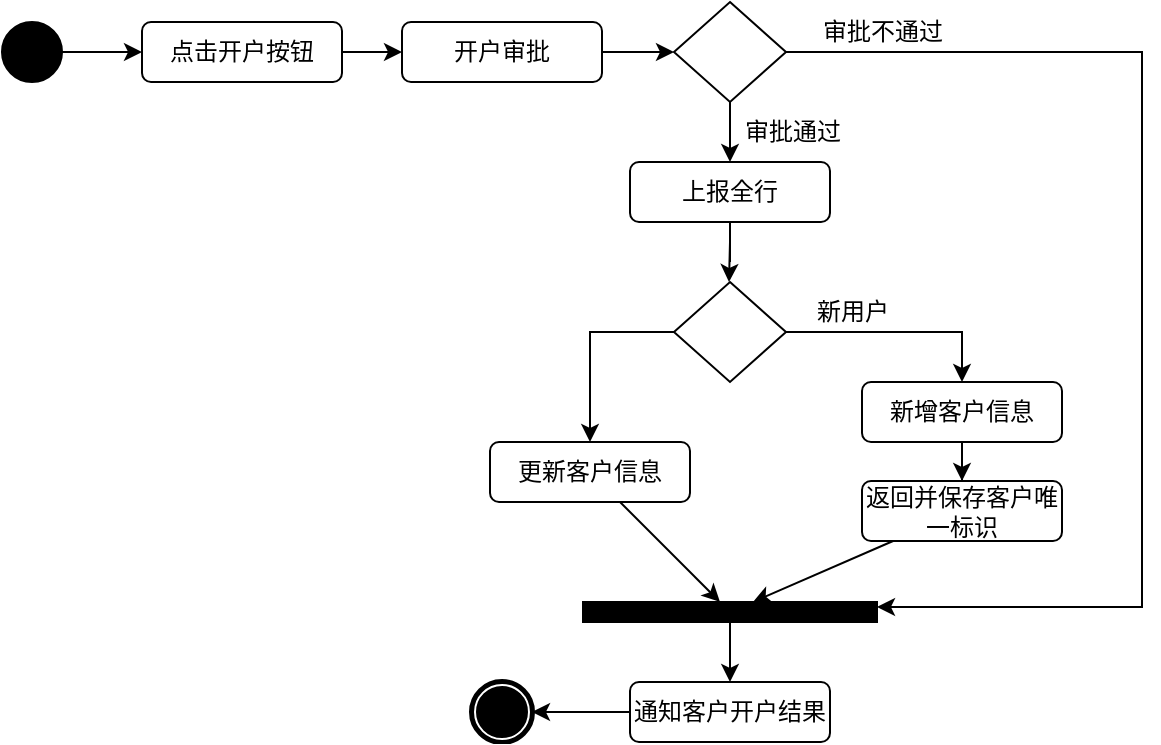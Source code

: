 <mxfile version="22.1.3" type="github">
  <diagram name="第 1 页" id="KpwH38NJhL-2iP__na4u">
    <mxGraphModel dx="1173" dy="772" grid="1" gridSize="10" guides="1" tooltips="1" connect="1" arrows="1" fold="1" page="1" pageScale="1" pageWidth="827" pageHeight="1169" math="0" shadow="0">
      <root>
        <mxCell id="0" />
        <mxCell id="1" parent="0" />
        <mxCell id="4NqjiliNqMVZv8EwBXte-3" value="" style="edgeStyle=orthogonalEdgeStyle;rounded=0;orthogonalLoop=1;jettySize=auto;html=1;" parent="1" source="4NqjiliNqMVZv8EwBXte-1" target="4NqjiliNqMVZv8EwBXte-2" edge="1">
          <mxGeometry relative="1" as="geometry" />
        </mxCell>
        <mxCell id="4NqjiliNqMVZv8EwBXte-1" value="" style="ellipse;whiteSpace=wrap;html=1;rounded=0;shadow=0;comic=0;labelBackgroundColor=none;strokeWidth=1;fillColor=#000000;fontFamily=Verdana;fontSize=12;align=center;" parent="1" vertex="1">
          <mxGeometry x="50" y="340" width="30" height="30" as="geometry" />
        </mxCell>
        <mxCell id="4NqjiliNqMVZv8EwBXte-7" value="" style="edgeStyle=orthogonalEdgeStyle;rounded=0;orthogonalLoop=1;jettySize=auto;html=1;" parent="1" source="4NqjiliNqMVZv8EwBXte-2" target="4NqjiliNqMVZv8EwBXte-6" edge="1">
          <mxGeometry relative="1" as="geometry" />
        </mxCell>
        <mxCell id="4NqjiliNqMVZv8EwBXte-2" value="点击开户按钮" style="rounded=1;whiteSpace=wrap;html=1;" parent="1" vertex="1">
          <mxGeometry x="120" y="340" width="100" height="30" as="geometry" />
        </mxCell>
        <mxCell id="4NqjiliNqMVZv8EwBXte-9" value="" style="edgeStyle=orthogonalEdgeStyle;rounded=0;orthogonalLoop=1;jettySize=auto;html=1;" parent="1" source="4NqjiliNqMVZv8EwBXte-6" target="4NqjiliNqMVZv8EwBXte-8" edge="1">
          <mxGeometry relative="1" as="geometry" />
        </mxCell>
        <mxCell id="4NqjiliNqMVZv8EwBXte-6" value="开户审批" style="rounded=1;whiteSpace=wrap;html=1;" parent="1" vertex="1">
          <mxGeometry x="250" y="340" width="100" height="30" as="geometry" />
        </mxCell>
        <mxCell id="4NqjiliNqMVZv8EwBXte-11" value="" style="edgeStyle=orthogonalEdgeStyle;rounded=0;orthogonalLoop=1;jettySize=auto;html=1;" parent="1" source="4NqjiliNqMVZv8EwBXte-8" target="4NqjiliNqMVZv8EwBXte-10" edge="1">
          <mxGeometry relative="1" as="geometry" />
        </mxCell>
        <mxCell id="4NqjiliNqMVZv8EwBXte-24" style="edgeStyle=orthogonalEdgeStyle;rounded=0;orthogonalLoop=1;jettySize=auto;html=1;entryX=1;entryY=0.25;entryDx=0;entryDy=0;" parent="1" source="4NqjiliNqMVZv8EwBXte-8" target="4NqjiliNqMVZv8EwBXte-20" edge="1">
          <mxGeometry relative="1" as="geometry">
            <Array as="points">
              <mxPoint x="620" y="355" />
              <mxPoint x="620" y="633" />
            </Array>
          </mxGeometry>
        </mxCell>
        <mxCell id="4NqjiliNqMVZv8EwBXte-8" value="" style="rhombus;whiteSpace=wrap;html=1;" parent="1" vertex="1">
          <mxGeometry x="386" y="330" width="56" height="50" as="geometry" />
        </mxCell>
        <mxCell id="4NqjiliNqMVZv8EwBXte-13" style="edgeStyle=orthogonalEdgeStyle;rounded=0;orthogonalLoop=1;jettySize=auto;html=1;entryX=0.5;entryY=0;entryDx=0;entryDy=0;" parent="1" source="4NqjiliNqMVZv8EwBXte-10" edge="1">
          <mxGeometry relative="1" as="geometry">
            <mxPoint x="413.5" y="470" as="targetPoint" />
          </mxGeometry>
        </mxCell>
        <mxCell id="4NqjiliNqMVZv8EwBXte-10" value="上报全行" style="rounded=1;whiteSpace=wrap;html=1;" parent="1" vertex="1">
          <mxGeometry x="364" y="410" width="100" height="30" as="geometry" />
        </mxCell>
        <mxCell id="4NqjiliNqMVZv8EwBXte-21" value="" style="rounded=0;orthogonalLoop=1;jettySize=auto;html=1;" parent="1" source="4NqjiliNqMVZv8EwBXte-14" target="4NqjiliNqMVZv8EwBXte-20" edge="1">
          <mxGeometry relative="1" as="geometry" />
        </mxCell>
        <mxCell id="4NqjiliNqMVZv8EwBXte-14" value="更新客户信息" style="rounded=1;whiteSpace=wrap;html=1;" parent="1" vertex="1">
          <mxGeometry x="294" y="550" width="100" height="30" as="geometry" />
        </mxCell>
        <mxCell id="4NqjiliNqMVZv8EwBXte-19" value="" style="edgeStyle=orthogonalEdgeStyle;rounded=0;orthogonalLoop=1;jettySize=auto;html=1;" parent="1" source="4NqjiliNqMVZv8EwBXte-15" target="4NqjiliNqMVZv8EwBXte-18" edge="1">
          <mxGeometry relative="1" as="geometry" />
        </mxCell>
        <mxCell id="4NqjiliNqMVZv8EwBXte-15" value="新增客户信息" style="rounded=1;whiteSpace=wrap;html=1;" parent="1" vertex="1">
          <mxGeometry x="480" y="520" width="100" height="30" as="geometry" />
        </mxCell>
        <mxCell id="4NqjiliNqMVZv8EwBXte-16" value="" style="endArrow=classic;html=1;rounded=0;exitX=0;exitY=0.5;exitDx=0;exitDy=0;entryX=0.5;entryY=0;entryDx=0;entryDy=0;edgeStyle=orthogonalEdgeStyle;" parent="1" source="hAV7CoRoqnjH34TN89Jz-1" target="4NqjiliNqMVZv8EwBXte-14" edge="1">
          <mxGeometry width="50" height="50" relative="1" as="geometry">
            <mxPoint x="376.75" y="480" as="sourcePoint" />
            <mxPoint x="340" y="580" as="targetPoint" />
          </mxGeometry>
        </mxCell>
        <mxCell id="4NqjiliNqMVZv8EwBXte-22" value="" style="rounded=0;orthogonalLoop=1;jettySize=auto;html=1;" parent="1" source="4NqjiliNqMVZv8EwBXte-18" target="4NqjiliNqMVZv8EwBXte-20" edge="1">
          <mxGeometry relative="1" as="geometry" />
        </mxCell>
        <mxCell id="4NqjiliNqMVZv8EwBXte-18" value="返回并保存客户唯一标识" style="rounded=1;whiteSpace=wrap;html=1;" parent="1" vertex="1">
          <mxGeometry x="480" y="569.5" width="100" height="30" as="geometry" />
        </mxCell>
        <mxCell id="4NqjiliNqMVZv8EwBXte-28" value="" style="edgeStyle=orthogonalEdgeStyle;rounded=0;orthogonalLoop=1;jettySize=auto;html=1;" parent="1" source="4NqjiliNqMVZv8EwBXte-20" target="4NqjiliNqMVZv8EwBXte-27" edge="1">
          <mxGeometry relative="1" as="geometry" />
        </mxCell>
        <mxCell id="4NqjiliNqMVZv8EwBXte-20" value="" style="whiteSpace=wrap;html=1;rounded=0;shadow=0;comic=0;labelBackgroundColor=none;strokeWidth=1;fillColor=#000000;fontFamily=Verdana;fontSize=12;align=center;rotation=0;" parent="1" vertex="1">
          <mxGeometry x="340.5" y="630" width="147" height="10" as="geometry" />
        </mxCell>
        <mxCell id="4NqjiliNqMVZv8EwBXte-23" value="审批通过" style="text;html=1;align=center;verticalAlign=middle;resizable=0;points=[];autosize=1;strokeColor=none;fillColor=none;" parent="1" vertex="1">
          <mxGeometry x="410" y="380" width="70" height="30" as="geometry" />
        </mxCell>
        <mxCell id="4NqjiliNqMVZv8EwBXte-25" value="审批不通过" style="text;html=1;align=center;verticalAlign=middle;resizable=0;points=[];autosize=1;strokeColor=none;fillColor=none;" parent="1" vertex="1">
          <mxGeometry x="450" y="330" width="80" height="30" as="geometry" />
        </mxCell>
        <mxCell id="4NqjiliNqMVZv8EwBXte-30" value="" style="edgeStyle=orthogonalEdgeStyle;rounded=0;orthogonalLoop=1;jettySize=auto;html=1;" parent="1" source="4NqjiliNqMVZv8EwBXte-27" target="4NqjiliNqMVZv8EwBXte-29" edge="1">
          <mxGeometry relative="1" as="geometry" />
        </mxCell>
        <mxCell id="4NqjiliNqMVZv8EwBXte-27" value="通知客户开户结果" style="rounded=1;whiteSpace=wrap;html=1;" parent="1" vertex="1">
          <mxGeometry x="364" y="670" width="100" height="30" as="geometry" />
        </mxCell>
        <mxCell id="4NqjiliNqMVZv8EwBXte-29" value="" style="shape=mxgraph.bpmn.shape;html=1;verticalLabelPosition=bottom;labelBackgroundColor=#ffffff;verticalAlign=top;perimeter=ellipsePerimeter;outline=end;symbol=terminate;rounded=0;shadow=0;comic=0;strokeWidth=1;fontFamily=Verdana;fontSize=12;align=center;" parent="1" vertex="1">
          <mxGeometry x="285" y="670" width="30" height="30" as="geometry" />
        </mxCell>
        <mxCell id="hAV7CoRoqnjH34TN89Jz-2" style="edgeStyle=orthogonalEdgeStyle;rounded=0;orthogonalLoop=1;jettySize=auto;html=1;entryX=0.5;entryY=0;entryDx=0;entryDy=0;" edge="1" parent="1" source="hAV7CoRoqnjH34TN89Jz-1" target="4NqjiliNqMVZv8EwBXte-15">
          <mxGeometry relative="1" as="geometry" />
        </mxCell>
        <mxCell id="hAV7CoRoqnjH34TN89Jz-1" value="" style="rhombus;whiteSpace=wrap;html=1;" vertex="1" parent="1">
          <mxGeometry x="386" y="470" width="56" height="50" as="geometry" />
        </mxCell>
        <mxCell id="hAV7CoRoqnjH34TN89Jz-3" value="新用户" style="text;html=1;align=center;verticalAlign=middle;resizable=0;points=[];autosize=1;strokeColor=none;fillColor=none;" vertex="1" parent="1">
          <mxGeometry x="445" y="470" width="60" height="30" as="geometry" />
        </mxCell>
      </root>
    </mxGraphModel>
  </diagram>
</mxfile>
